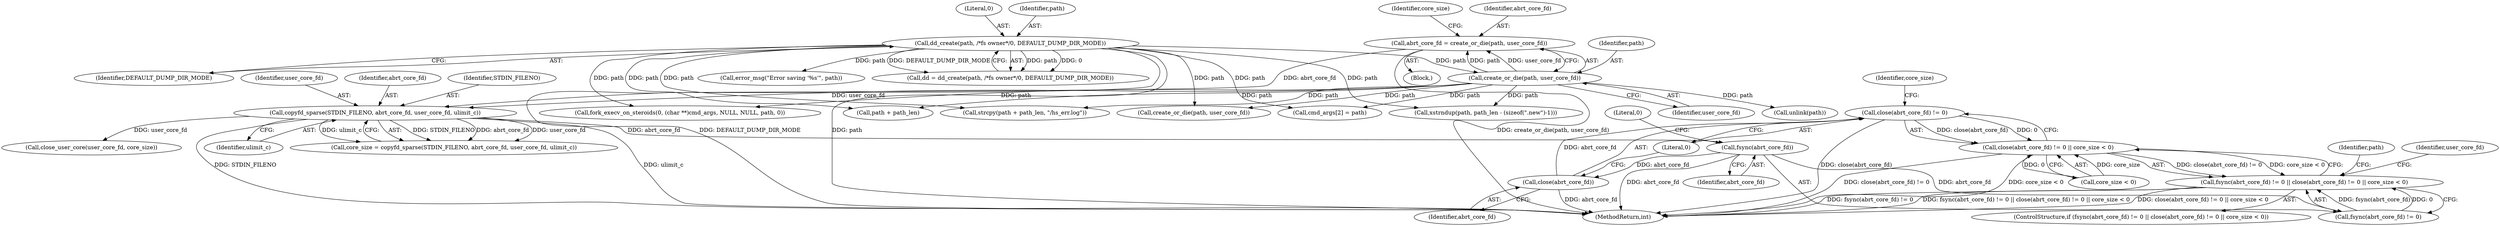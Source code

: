 digraph "0_abrt_3c1b60cfa62d39e5fff5a53a5bc53dae189e740e@API" {
"1001170" [label="(Call,close(abrt_core_fd) != 0)"];
"1001171" [label="(Call,close(abrt_core_fd))"];
"1001166" [label="(Call,fsync(abrt_core_fd))"];
"1001155" [label="(Call,copyfd_sparse(STDIN_FILENO, abrt_core_fd, user_core_fd, ulimit_c))"];
"1001148" [label="(Call,abrt_core_fd = create_or_die(path, user_core_fd))"];
"1001150" [label="(Call,create_or_die(path, user_core_fd))"];
"1000777" [label="(Call,dd_create(path, /*fs owner*/0, DEFAULT_DUMP_DIR_MODE))"];
"1001169" [label="(Call,close(abrt_core_fd) != 0 || core_size < 0)"];
"1001164" [label="(Call,fsync(abrt_core_fd) != 0 || close(abrt_core_fd) != 0 || core_size < 0)"];
"1001164" [label="(Call,fsync(abrt_core_fd) != 0 || close(abrt_core_fd) != 0 || core_size < 0)"];
"1001175" [label="(Identifier,core_size)"];
"1001244" [label="(Call,create_or_die(path, user_core_fd))"];
"1001146" [label="(Block,)"];
"1001311" [label="(Call,cmd_args[2] = path)"];
"1001170" [label="(Call,close(abrt_core_fd) != 0)"];
"1001160" [label="(Call,close_user_core(user_core_fd, core_size))"];
"1001178" [label="(Call,unlink(path))"];
"1000779" [label="(Literal,0)"];
"1001163" [label="(ControlStructure,if (fsync(abrt_core_fd) != 0 || close(abrt_core_fd) != 0 || core_size < 0))"];
"1001191" [label="(Identifier,user_core_fd)"];
"1001352" [label="(Call,xstrndup(path, path_len - (sizeof(\".new\")-1)))"];
"1001158" [label="(Identifier,user_core_fd)"];
"1001179" [label="(Identifier,path)"];
"1001136" [label="(Call,error_msg(\"Error saving '%s'\", path))"];
"1001172" [label="(Identifier,abrt_core_fd)"];
"1001154" [label="(Identifier,core_size)"];
"1000775" [label="(Call,dd = dd_create(path, /*fs owner*/0, DEFAULT_DUMP_DIR_MODE))"];
"1001165" [label="(Call,fsync(abrt_core_fd) != 0)"];
"1001148" [label="(Call,abrt_core_fd = create_or_die(path, user_core_fd))"];
"1001334" [label="(Call,fork_execv_on_steroids(0, (char **)cmd_args, NULL, NULL, path, 0))"];
"1000780" [label="(Identifier,DEFAULT_DUMP_DIR_MODE)"];
"1001447" [label="(MethodReturn,int)"];
"1001149" [label="(Identifier,abrt_core_fd)"];
"1001168" [label="(Literal,0)"];
"1001159" [label="(Identifier,ulimit_c)"];
"1001157" [label="(Identifier,abrt_core_fd)"];
"1001166" [label="(Call,fsync(abrt_core_fd))"];
"1001152" [label="(Identifier,user_core_fd)"];
"1001155" [label="(Call,copyfd_sparse(STDIN_FILENO, abrt_core_fd, user_core_fd, ulimit_c))"];
"1000777" [label="(Call,dd_create(path, /*fs owner*/0, DEFAULT_DUMP_DIR_MODE))"];
"1001151" [label="(Identifier,path)"];
"1001150" [label="(Call,create_or_die(path, user_core_fd))"];
"1001173" [label="(Literal,0)"];
"1001174" [label="(Call,core_size < 0)"];
"1001169" [label="(Call,close(abrt_core_fd) != 0 || core_size < 0)"];
"1000778" [label="(Identifier,path)"];
"1001153" [label="(Call,core_size = copyfd_sparse(STDIN_FILENO, abrt_core_fd, user_core_fd, ulimit_c))"];
"1001156" [label="(Identifier,STDIN_FILENO)"];
"1001237" [label="(Call,path + path_len)"];
"1001167" [label="(Identifier,abrt_core_fd)"];
"1001236" [label="(Call,strcpy(path + path_len, \"/hs_err.log\"))"];
"1001171" [label="(Call,close(abrt_core_fd))"];
"1001170" -> "1001169"  [label="AST: "];
"1001170" -> "1001173"  [label="CFG: "];
"1001171" -> "1001170"  [label="AST: "];
"1001173" -> "1001170"  [label="AST: "];
"1001175" -> "1001170"  [label="CFG: "];
"1001169" -> "1001170"  [label="CFG: "];
"1001170" -> "1001447"  [label="DDG: close(abrt_core_fd)"];
"1001170" -> "1001169"  [label="DDG: close(abrt_core_fd)"];
"1001170" -> "1001169"  [label="DDG: 0"];
"1001171" -> "1001170"  [label="DDG: abrt_core_fd"];
"1001171" -> "1001172"  [label="CFG: "];
"1001172" -> "1001171"  [label="AST: "];
"1001173" -> "1001171"  [label="CFG: "];
"1001171" -> "1001447"  [label="DDG: abrt_core_fd"];
"1001166" -> "1001171"  [label="DDG: abrt_core_fd"];
"1001166" -> "1001165"  [label="AST: "];
"1001166" -> "1001167"  [label="CFG: "];
"1001167" -> "1001166"  [label="AST: "];
"1001168" -> "1001166"  [label="CFG: "];
"1001166" -> "1001447"  [label="DDG: abrt_core_fd"];
"1001166" -> "1001165"  [label="DDG: abrt_core_fd"];
"1001155" -> "1001166"  [label="DDG: abrt_core_fd"];
"1001155" -> "1001153"  [label="AST: "];
"1001155" -> "1001159"  [label="CFG: "];
"1001156" -> "1001155"  [label="AST: "];
"1001157" -> "1001155"  [label="AST: "];
"1001158" -> "1001155"  [label="AST: "];
"1001159" -> "1001155"  [label="AST: "];
"1001153" -> "1001155"  [label="CFG: "];
"1001155" -> "1001447"  [label="DDG: STDIN_FILENO"];
"1001155" -> "1001447"  [label="DDG: ulimit_c"];
"1001155" -> "1001153"  [label="DDG: STDIN_FILENO"];
"1001155" -> "1001153"  [label="DDG: abrt_core_fd"];
"1001155" -> "1001153"  [label="DDG: user_core_fd"];
"1001155" -> "1001153"  [label="DDG: ulimit_c"];
"1001148" -> "1001155"  [label="DDG: abrt_core_fd"];
"1001150" -> "1001155"  [label="DDG: user_core_fd"];
"1001155" -> "1001160"  [label="DDG: user_core_fd"];
"1001148" -> "1001146"  [label="AST: "];
"1001148" -> "1001150"  [label="CFG: "];
"1001149" -> "1001148"  [label="AST: "];
"1001150" -> "1001148"  [label="AST: "];
"1001154" -> "1001148"  [label="CFG: "];
"1001148" -> "1001447"  [label="DDG: create_or_die(path, user_core_fd)"];
"1001150" -> "1001148"  [label="DDG: path"];
"1001150" -> "1001148"  [label="DDG: user_core_fd"];
"1001150" -> "1001152"  [label="CFG: "];
"1001151" -> "1001150"  [label="AST: "];
"1001152" -> "1001150"  [label="AST: "];
"1000777" -> "1001150"  [label="DDG: path"];
"1001150" -> "1001178"  [label="DDG: path"];
"1001150" -> "1001236"  [label="DDG: path"];
"1001150" -> "1001237"  [label="DDG: path"];
"1001150" -> "1001244"  [label="DDG: path"];
"1001150" -> "1001311"  [label="DDG: path"];
"1001150" -> "1001334"  [label="DDG: path"];
"1001150" -> "1001352"  [label="DDG: path"];
"1000777" -> "1000775"  [label="AST: "];
"1000777" -> "1000780"  [label="CFG: "];
"1000778" -> "1000777"  [label="AST: "];
"1000779" -> "1000777"  [label="AST: "];
"1000780" -> "1000777"  [label="AST: "];
"1000775" -> "1000777"  [label="CFG: "];
"1000777" -> "1001447"  [label="DDG: DEFAULT_DUMP_DIR_MODE"];
"1000777" -> "1001447"  [label="DDG: path"];
"1000777" -> "1000775"  [label="DDG: path"];
"1000777" -> "1000775"  [label="DDG: 0"];
"1000777" -> "1000775"  [label="DDG: DEFAULT_DUMP_DIR_MODE"];
"1000777" -> "1001136"  [label="DDG: path"];
"1000777" -> "1001236"  [label="DDG: path"];
"1000777" -> "1001237"  [label="DDG: path"];
"1000777" -> "1001244"  [label="DDG: path"];
"1000777" -> "1001311"  [label="DDG: path"];
"1000777" -> "1001334"  [label="DDG: path"];
"1000777" -> "1001352"  [label="DDG: path"];
"1001169" -> "1001164"  [label="AST: "];
"1001169" -> "1001174"  [label="CFG: "];
"1001174" -> "1001169"  [label="AST: "];
"1001164" -> "1001169"  [label="CFG: "];
"1001169" -> "1001447"  [label="DDG: close(abrt_core_fd) != 0"];
"1001169" -> "1001447"  [label="DDG: core_size < 0"];
"1001169" -> "1001164"  [label="DDG: close(abrt_core_fd) != 0"];
"1001169" -> "1001164"  [label="DDG: core_size < 0"];
"1001174" -> "1001169"  [label="DDG: core_size"];
"1001174" -> "1001169"  [label="DDG: 0"];
"1001164" -> "1001163"  [label="AST: "];
"1001164" -> "1001165"  [label="CFG: "];
"1001165" -> "1001164"  [label="AST: "];
"1001179" -> "1001164"  [label="CFG: "];
"1001191" -> "1001164"  [label="CFG: "];
"1001164" -> "1001447"  [label="DDG: fsync(abrt_core_fd) != 0"];
"1001164" -> "1001447"  [label="DDG: fsync(abrt_core_fd) != 0 || close(abrt_core_fd) != 0 || core_size < 0"];
"1001164" -> "1001447"  [label="DDG: close(abrt_core_fd) != 0 || core_size < 0"];
"1001165" -> "1001164"  [label="DDG: fsync(abrt_core_fd)"];
"1001165" -> "1001164"  [label="DDG: 0"];
}
